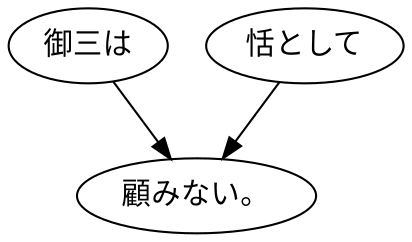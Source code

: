 digraph graph6431 {
	node0 [label="御三は"];
	node1 [label="恬として"];
	node2 [label="顧みない。"];
	node0 -> node2;
	node1 -> node2;
}
